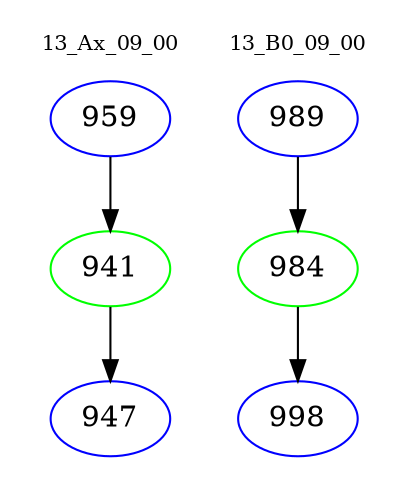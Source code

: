 digraph{
subgraph cluster_0 {
color = white
label = "13_Ax_09_00";
fontsize=10;
T0_959 [label="959", color="blue"]
T0_959 -> T0_941 [color="black"]
T0_941 [label="941", color="green"]
T0_941 -> T0_947 [color="black"]
T0_947 [label="947", color="blue"]
}
subgraph cluster_1 {
color = white
label = "13_B0_09_00";
fontsize=10;
T1_989 [label="989", color="blue"]
T1_989 -> T1_984 [color="black"]
T1_984 [label="984", color="green"]
T1_984 -> T1_998 [color="black"]
T1_998 [label="998", color="blue"]
}
}
